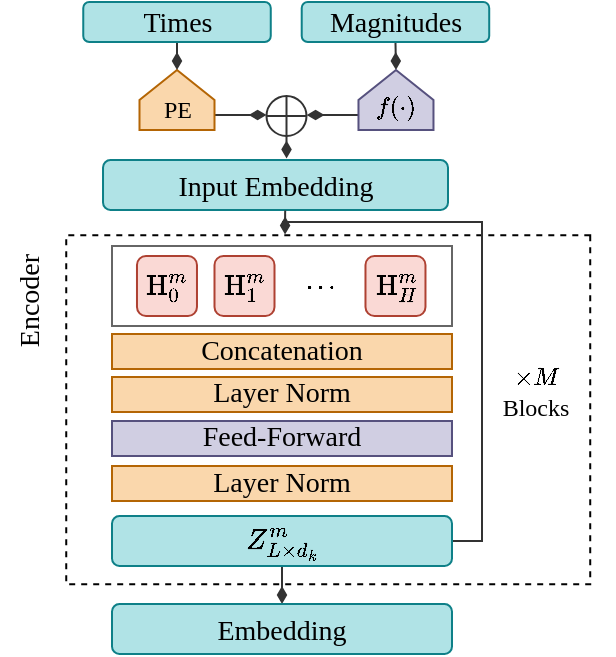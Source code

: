 <mxfile version="25.0.3">
  <diagram name="Page-1" id="y4vLvt-76Si4RtkFSOu0">
    <mxGraphModel dx="730" dy="430" grid="1" gridSize="10" guides="1" tooltips="1" connect="1" arrows="1" fold="1" page="1" pageScale="1" pageWidth="850" pageHeight="1100" math="1" shadow="0">
      <root>
        <mxCell id="0" />
        <mxCell id="1" parent="0" />
        <mxCell id="vqOgAc8kH5C6fIGknMar-2" value="" style="rounded=0;whiteSpace=wrap;html=1;fillColor=none;dashed=1;rotation=90;" parent="1" vertex="1">
          <mxGeometry x="195.87" y="342.88" width="174.49" height="261.99" as="geometry" />
        </mxCell>
        <mxCell id="vqOgAc8kH5C6fIGknMar-3" value="" style="rounded=0;whiteSpace=wrap;html=1;rotation=90;fillColor=none;fontColor=#333333;strokeColor=#666666;" parent="1" vertex="1">
          <mxGeometry x="240" y="327" width="40" height="170" as="geometry" />
        </mxCell>
        <mxCell id="vqOgAc8kH5C6fIGknMar-4" value="$$\text{H}^m_0$$" style="rounded=1;whiteSpace=wrap;html=1;fillColor=#fad9d5;strokeColor=#ae4132;" parent="1" vertex="1">
          <mxGeometry x="187.49" y="397" width="30" height="30" as="geometry" />
        </mxCell>
        <mxCell id="vqOgAc8kH5C6fIGknMar-5" value="$$\text{H}^m_1$$" style="rounded=1;whiteSpace=wrap;html=1;fillColor=#fad9d5;strokeColor=#ae4132;" parent="1" vertex="1">
          <mxGeometry x="226.25" y="397" width="30" height="30" as="geometry" />
        </mxCell>
        <mxCell id="vqOgAc8kH5C6fIGknMar-6" value="&lt;div&gt;$$\text{H}^m_H$$&lt;/div&gt;" style="rounded=1;whiteSpace=wrap;html=1;fillColor=#fad9d5;strokeColor=#ae4132;" parent="1" vertex="1">
          <mxGeometry x="301.74" y="397" width="30" height="30" as="geometry" />
        </mxCell>
        <mxCell id="vqOgAc8kH5C6fIGknMar-7" value="&lt;font style=&quot;font-size: 14px;&quot; face=&quot;Garamond&quot;&gt;Layer Norm&lt;/font&gt;" style="rounded=0;whiteSpace=wrap;html=1;rotation=0;fillColor=#fad7ac;strokeColor=#b46504;" parent="1" vertex="1">
          <mxGeometry x="175" y="457.5" width="170" height="17.5" as="geometry" />
        </mxCell>
        <mxCell id="vqOgAc8kH5C6fIGknMar-9" value="&lt;font face=&quot;Garamond&quot;&gt;&lt;span style=&quot;font-size: 14px;&quot;&gt;Feed-Forward&lt;/span&gt;&lt;/font&gt;" style="rounded=0;whiteSpace=wrap;html=1;rotation=0;fillColor=#d0cee2;strokeColor=#56517e;" parent="1" vertex="1">
          <mxGeometry x="175" y="479.5" width="170" height="17.5" as="geometry" />
        </mxCell>
        <mxCell id="vqOgAc8kH5C6fIGknMar-10" value="&lt;font style=&quot;font-size: 14px;&quot; face=&quot;Garamond&quot;&gt;Layer Norm&lt;/font&gt;" style="rounded=0;whiteSpace=wrap;html=1;rotation=0;fillColor=#fad7ac;strokeColor=#b46504;" parent="1" vertex="1">
          <mxGeometry x="175" y="502" width="170" height="17.5" as="geometry" />
        </mxCell>
        <mxCell id="vqOgAc8kH5C6fIGknMar-11" value="&lt;font style=&quot;font-size: 14px;&quot; face=&quot;Garamond&quot;&gt;Concatenation&lt;/font&gt;" style="rounded=0;whiteSpace=wrap;html=1;rotation=0;fillColor=#fad7ac;strokeColor=#b46504;" parent="1" vertex="1">
          <mxGeometry x="175" y="436" width="170" height="17.5" as="geometry" />
        </mxCell>
        <mxCell id="vqOgAc8kH5C6fIGknMar-20" style="edgeStyle=orthogonalEdgeStyle;rounded=0;orthogonalLoop=1;jettySize=auto;html=1;exitX=0.5;exitY=1;exitDx=0;exitDy=0;entryX=0.5;entryY=0;entryDx=0;entryDy=0;strokeColor=#333333;endArrow=diamondThin;endFill=1;" parent="1" source="vqOgAc8kH5C6fIGknMar-22" target="vqOgAc8kH5C6fIGknMar-23" edge="1">
          <mxGeometry relative="1" as="geometry" />
        </mxCell>
        <mxCell id="vqOgAc8kH5C6fIGknMar-21" style="edgeStyle=orthogonalEdgeStyle;rounded=0;orthogonalLoop=1;jettySize=auto;html=1;exitX=1;exitY=0.5;exitDx=0;exitDy=0;strokeColor=#333333;endArrow=none;endFill=0;" parent="1" source="vqOgAc8kH5C6fIGknMar-22" edge="1">
          <mxGeometry relative="1" as="geometry">
            <mxPoint x="260" y="380" as="targetPoint" />
            <Array as="points">
              <mxPoint x="360" y="540" />
              <mxPoint x="360" y="380" />
            </Array>
          </mxGeometry>
        </mxCell>
        <mxCell id="vqOgAc8kH5C6fIGknMar-22" value="&lt;div&gt;&lt;font face=&quot;Garamond&quot;&gt;$$Z^{m}_{L\times d_k}$$&lt;/font&gt;&lt;/div&gt;" style="rounded=1;whiteSpace=wrap;html=1;rotation=0;fillColor=#b0e3e6;strokeColor=#0e8088;fontSize=14;" parent="1" vertex="1">
          <mxGeometry x="175" y="527" width="170" height="25" as="geometry" />
        </mxCell>
        <mxCell id="vqOgAc8kH5C6fIGknMar-23" value="&lt;font face=&quot;Garamond&quot;&gt;Embedding&lt;/font&gt;" style="rounded=1;whiteSpace=wrap;html=1;rotation=0;fillColor=#b0e3e6;strokeColor=#0e8088;fontSize=14;" parent="1" vertex="1">
          <mxGeometry x="175" y="571" width="170" height="25" as="geometry" />
        </mxCell>
        <mxCell id="p-YuqNPfUkBAkpQdeMoM-8" style="edgeStyle=orthogonalEdgeStyle;rounded=0;orthogonalLoop=1;jettySize=auto;html=1;exitX=0.5;exitY=1;exitDx=0;exitDy=0;entryX=0.5;entryY=0;entryDx=0;entryDy=0;strokeColor=#333333;endArrow=diamondThin;endFill=1;" parent="1" source="vqOgAc8kH5C6fIGknMar-24" target="vqOgAc8kH5C6fIGknMar-30" edge="1">
          <mxGeometry relative="1" as="geometry">
            <mxPoint x="316.6" y="300" as="targetPoint" />
          </mxGeometry>
        </mxCell>
        <mxCell id="vqOgAc8kH5C6fIGknMar-24" value="&lt;font face=&quot;Garamond&quot;&gt;Magnitudes&lt;/font&gt;" style="rounded=1;whiteSpace=wrap;html=1;rotation=0;fillColor=#b0e3e6;strokeColor=#0e8088;fontSize=14;" parent="1" vertex="1">
          <mxGeometry x="269.86" y="270" width="93.75" height="20" as="geometry" />
        </mxCell>
        <mxCell id="p-YuqNPfUkBAkpQdeMoM-3" style="edgeStyle=orthogonalEdgeStyle;rounded=0;orthogonalLoop=1;jettySize=auto;html=1;exitX=1;exitY=0.75;exitDx=0;exitDy=0;entryX=0;entryY=0.5;entryDx=0;entryDy=0;strokeColor=#333333;endArrow=diamondThin;endFill=1;" parent="1" source="vqOgAc8kH5C6fIGknMar-26" target="vqOgAc8kH5C6fIGknMar-33" edge="1">
          <mxGeometry relative="1" as="geometry" />
        </mxCell>
        <mxCell id="vqOgAc8kH5C6fIGknMar-26" value="" style="shape=loopLimit;whiteSpace=wrap;html=1;rotation=0;fillColor=#fad7ac;strokeColor=#b46504;" parent="1" vertex="1">
          <mxGeometry x="188.75" y="304" width="37.5" height="30" as="geometry" />
        </mxCell>
        <mxCell id="vqOgAc8kH5C6fIGknMar-28" value="&lt;font style=&quot;font-size: 12px;&quot; face=&quot;Garamond&quot;&gt;PE&lt;/font&gt;" style="text;html=1;align=center;verticalAlign=middle;whiteSpace=wrap;rounded=0;" parent="1" vertex="1">
          <mxGeometry x="192.5" y="314" width="30" height="20" as="geometry" />
        </mxCell>
        <mxCell id="p-YuqNPfUkBAkpQdeMoM-5" style="edgeStyle=orthogonalEdgeStyle;rounded=0;orthogonalLoop=1;jettySize=auto;html=1;exitX=0;exitY=0.75;exitDx=0;exitDy=0;entryX=1;entryY=0.5;entryDx=0;entryDy=0;strokeColor=#333333;endArrow=diamondThin;endFill=1;" parent="1" source="vqOgAc8kH5C6fIGknMar-30" target="vqOgAc8kH5C6fIGknMar-33" edge="1">
          <mxGeometry relative="1" as="geometry" />
        </mxCell>
        <mxCell id="vqOgAc8kH5C6fIGknMar-30" value="" style="shape=loopLimit;whiteSpace=wrap;html=1;rotation=0;fillColor=#d0cee2;strokeColor=#56517e;" parent="1" vertex="1">
          <mxGeometry x="298.24" y="304" width="37.5" height="30" as="geometry" />
        </mxCell>
        <mxCell id="vqOgAc8kH5C6fIGknMar-32" style="edgeStyle=orthogonalEdgeStyle;rounded=0;orthogonalLoop=1;jettySize=auto;html=1;exitX=0.5;exitY=1;exitDx=0;exitDy=0;entryX=0.532;entryY=-0.032;entryDx=0;entryDy=0;strokeColor=#333333;endArrow=diamondThin;endFill=1;entryPerimeter=0;" parent="1" source="vqOgAc8kH5C6fIGknMar-33" target="vqOgAc8kH5C6fIGknMar-34" edge="1">
          <mxGeometry relative="1" as="geometry">
            <mxPoint x="267.25" y="337" as="sourcePoint" />
            <mxPoint x="261.755" y="350" as="targetPoint" />
          </mxGeometry>
        </mxCell>
        <mxCell id="vqOgAc8kH5C6fIGknMar-33" value="" style="shape=orEllipse;perimeter=ellipsePerimeter;whiteSpace=wrap;html=1;backgroundOutline=1;strokeColor=#333333;" parent="1" vertex="1">
          <mxGeometry x="252.25" y="317" width="20" height="20" as="geometry" />
        </mxCell>
        <mxCell id="vqOgAc8kH5C6fIGknMar-34" value="&lt;font face=&quot;Garamond&quot;&gt;Input Embedding&lt;br&gt;&lt;/font&gt;" style="rounded=1;whiteSpace=wrap;html=1;rotation=0;fillColor=#b0e3e6;strokeColor=#0e8088;fontSize=14;" parent="1" vertex="1">
          <mxGeometry x="170.51" y="349" width="172.49" height="25" as="geometry" />
        </mxCell>
        <mxCell id="vqOgAc8kH5C6fIGknMar-35" value="&lt;div align=&quot;left&quot;&gt;&lt;font face=&quot;Garamond&quot;&gt;$$\times M$$ &lt;br&gt;&lt;/font&gt;&lt;/div&gt;" style="text;html=1;align=center;verticalAlign=middle;whiteSpace=wrap;rounded=0;" parent="1" vertex="1">
          <mxGeometry x="350" y="427" width="75.06" height="73.5" as="geometry" />
        </mxCell>
        <mxCell id="vqOgAc8kH5C6fIGknMar-36" value="&lt;div&gt;&lt;font face=&quot;Garamond&quot;&gt;$$\cdots$$&lt;/font&gt;&lt;/div&gt;" style="text;html=1;align=center;verticalAlign=middle;whiteSpace=wrap;rounded=0;" parent="1" vertex="1">
          <mxGeometry x="248.51" y="397" width="60" height="30" as="geometry" />
        </mxCell>
        <mxCell id="p-YuqNPfUkBAkpQdeMoM-1" style="edgeStyle=orthogonalEdgeStyle;rounded=0;orthogonalLoop=1;jettySize=auto;html=1;entryX=-0.001;entryY=0.487;entryDx=0;entryDy=0;entryPerimeter=0;strokeColor=#333333;endArrow=diamondThin;endFill=1;exitX=0.528;exitY=1.009;exitDx=0;exitDy=0;exitPerimeter=0;" parent="1" source="vqOgAc8kH5C6fIGknMar-34" edge="1">
          <mxGeometry relative="1" as="geometry">
            <mxPoint x="262.992" y="374.025" as="sourcePoint" />
            <mxPoint x="261.518" y="386.266" as="targetPoint" />
            <Array as="points" />
          </mxGeometry>
        </mxCell>
        <mxCell id="p-YuqNPfUkBAkpQdeMoM-7" style="edgeStyle=orthogonalEdgeStyle;rounded=0;orthogonalLoop=1;jettySize=auto;html=1;exitX=0.5;exitY=1;exitDx=0;exitDy=0;entryX=0.5;entryY=0;entryDx=0;entryDy=0;strokeColor=#333333;endArrow=diamondThin;endFill=1;" parent="1" source="p-YuqNPfUkBAkpQdeMoM-6" target="vqOgAc8kH5C6fIGknMar-26" edge="1">
          <mxGeometry relative="1" as="geometry" />
        </mxCell>
        <mxCell id="p-YuqNPfUkBAkpQdeMoM-6" value="&lt;font face=&quot;Garamond&quot;&gt;Times&lt;br&gt;&lt;/font&gt;" style="rounded=1;whiteSpace=wrap;html=1;rotation=0;fillColor=#b0e3e6;strokeColor=#0e8088;fontSize=14;" parent="1" vertex="1">
          <mxGeometry x="160.63" y="270" width="93.75" height="20" as="geometry" />
        </mxCell>
        <mxCell id="p-YuqNPfUkBAkpQdeMoM-13" value="&lt;font face=&quot;Garamond&quot;&gt;Blocks&lt;/font&gt;" style="text;html=1;strokeColor=none;fillColor=none;align=center;verticalAlign=middle;whiteSpace=wrap;rounded=0;rotation=0;" parent="1" vertex="1">
          <mxGeometry x="364.34" y="458" width="46.39" height="30" as="geometry" />
        </mxCell>
        <mxCell id="p-YuqNPfUkBAkpQdeMoM-16" value="&lt;font face=&quot;Garamond&quot;&gt;$$f(\cdot)$$&lt;/font&gt;" style="text;html=1;align=center;verticalAlign=middle;whiteSpace=wrap;rounded=0;" parent="1" vertex="1">
          <mxGeometry x="301.99" y="312" width="30" height="20" as="geometry" />
        </mxCell>
        <mxCell id="E8jBxQJ7JKbMwKa3jTr0-1" value="&lt;font style=&quot;font-size: 14px;&quot; face=&quot;Garamond&quot;&gt;&amp;nbsp;Encoder&lt;/font&gt;" style="text;html=1;strokeColor=none;fillColor=none;align=center;verticalAlign=middle;whiteSpace=wrap;rounded=0;rotation=-90;" vertex="1" parent="1">
          <mxGeometry x="94.07" y="406" width="80.93" height="30" as="geometry" />
        </mxCell>
      </root>
    </mxGraphModel>
  </diagram>
</mxfile>
